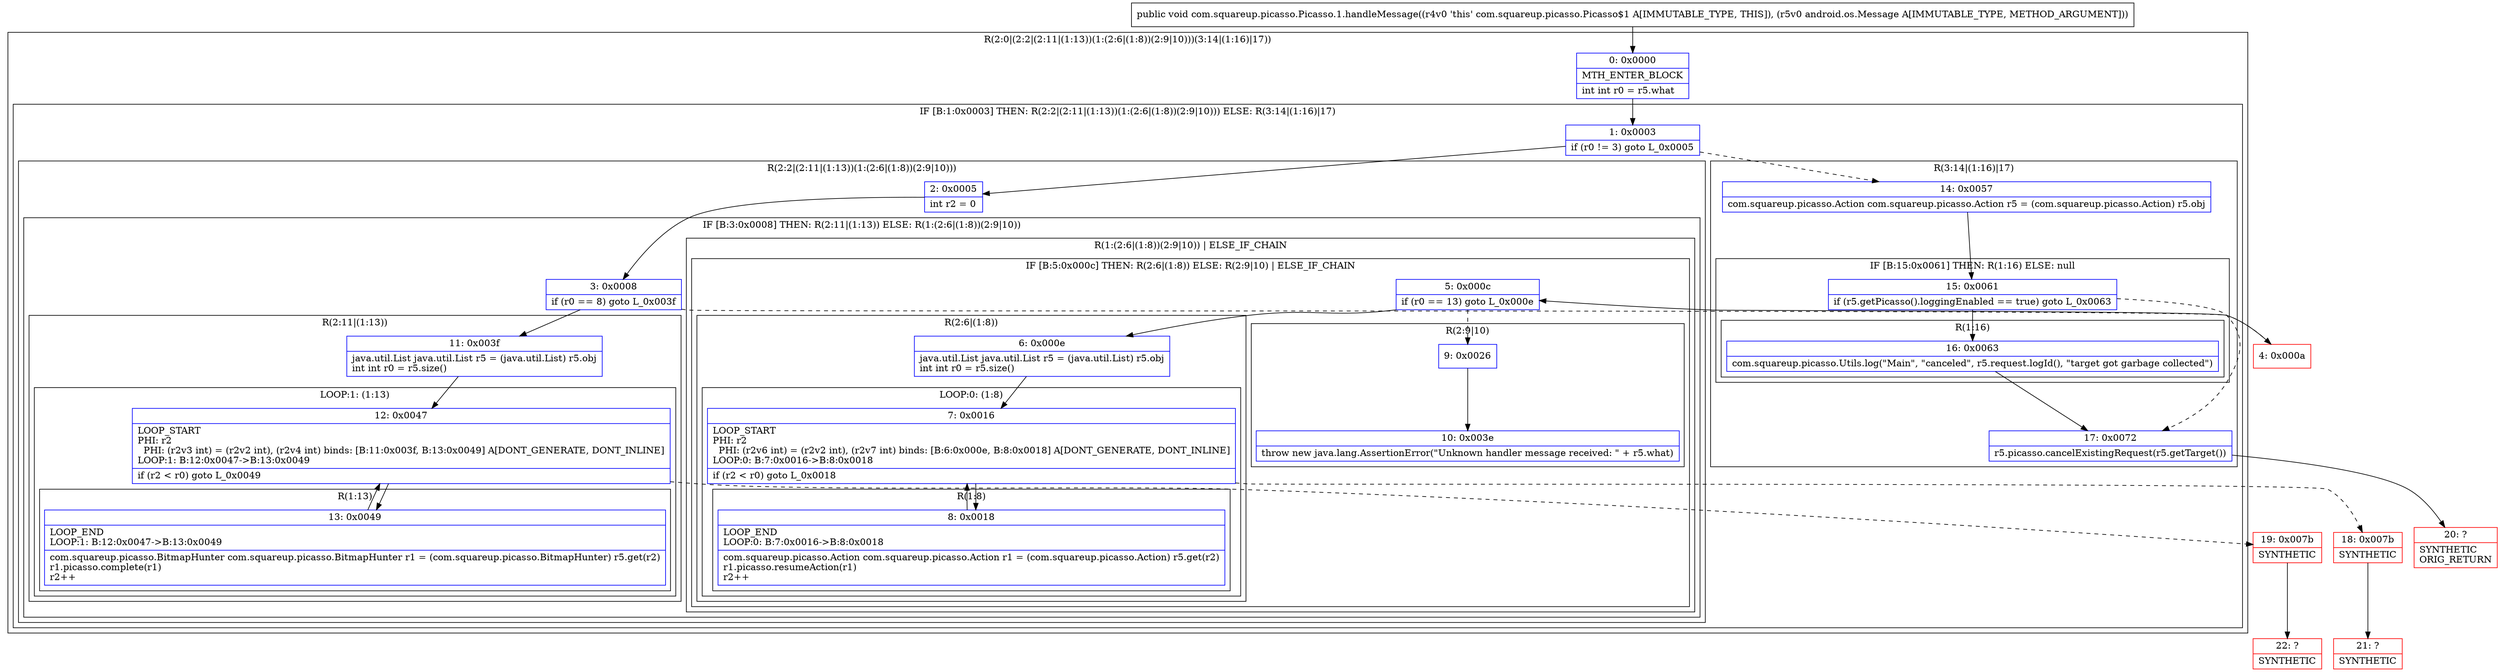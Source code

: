 digraph "CFG forcom.squareup.picasso.Picasso.1.handleMessage(Landroid\/os\/Message;)V" {
subgraph cluster_Region_2044412756 {
label = "R(2:0|(2:2|(2:11|(1:13))(1:(2:6|(1:8))(2:9|10)))(3:14|(1:16)|17))";
node [shape=record,color=blue];
Node_0 [shape=record,label="{0\:\ 0x0000|MTH_ENTER_BLOCK\l|int int r0 = r5.what\l}"];
subgraph cluster_IfRegion_1555952979 {
label = "IF [B:1:0x0003] THEN: R(2:2|(2:11|(1:13))(1:(2:6|(1:8))(2:9|10))) ELSE: R(3:14|(1:16)|17)";
node [shape=record,color=blue];
Node_1 [shape=record,label="{1\:\ 0x0003|if (r0 != 3) goto L_0x0005\l}"];
subgraph cluster_Region_676744862 {
label = "R(2:2|(2:11|(1:13))(1:(2:6|(1:8))(2:9|10)))";
node [shape=record,color=blue];
Node_2 [shape=record,label="{2\:\ 0x0005|int r2 = 0\l}"];
subgraph cluster_IfRegion_747644622 {
label = "IF [B:3:0x0008] THEN: R(2:11|(1:13)) ELSE: R(1:(2:6|(1:8))(2:9|10))";
node [shape=record,color=blue];
Node_3 [shape=record,label="{3\:\ 0x0008|if (r0 == 8) goto L_0x003f\l}"];
subgraph cluster_Region_1669896126 {
label = "R(2:11|(1:13))";
node [shape=record,color=blue];
Node_11 [shape=record,label="{11\:\ 0x003f|java.util.List java.util.List r5 = (java.util.List) r5.obj\lint int r0 = r5.size()\l}"];
subgraph cluster_LoopRegion_1727503140 {
label = "LOOP:1: (1:13)";
node [shape=record,color=blue];
Node_12 [shape=record,label="{12\:\ 0x0047|LOOP_START\lPHI: r2 \l  PHI: (r2v3 int) = (r2v2 int), (r2v4 int) binds: [B:11:0x003f, B:13:0x0049] A[DONT_GENERATE, DONT_INLINE]\lLOOP:1: B:12:0x0047\-\>B:13:0x0049\l|if (r2 \< r0) goto L_0x0049\l}"];
subgraph cluster_Region_335637302 {
label = "R(1:13)";
node [shape=record,color=blue];
Node_13 [shape=record,label="{13\:\ 0x0049|LOOP_END\lLOOP:1: B:12:0x0047\-\>B:13:0x0049\l|com.squareup.picasso.BitmapHunter com.squareup.picasso.BitmapHunter r1 = (com.squareup.picasso.BitmapHunter) r5.get(r2)\lr1.picasso.complete(r1)\lr2++\l}"];
}
}
}
subgraph cluster_Region_1950398149 {
label = "R(1:(2:6|(1:8))(2:9|10)) | ELSE_IF_CHAIN\l";
node [shape=record,color=blue];
subgraph cluster_IfRegion_454206140 {
label = "IF [B:5:0x000c] THEN: R(2:6|(1:8)) ELSE: R(2:9|10) | ELSE_IF_CHAIN\l";
node [shape=record,color=blue];
Node_5 [shape=record,label="{5\:\ 0x000c|if (r0 == 13) goto L_0x000e\l}"];
subgraph cluster_Region_11168679 {
label = "R(2:6|(1:8))";
node [shape=record,color=blue];
Node_6 [shape=record,label="{6\:\ 0x000e|java.util.List java.util.List r5 = (java.util.List) r5.obj\lint int r0 = r5.size()\l}"];
subgraph cluster_LoopRegion_2085559258 {
label = "LOOP:0: (1:8)";
node [shape=record,color=blue];
Node_7 [shape=record,label="{7\:\ 0x0016|LOOP_START\lPHI: r2 \l  PHI: (r2v6 int) = (r2v2 int), (r2v7 int) binds: [B:6:0x000e, B:8:0x0018] A[DONT_GENERATE, DONT_INLINE]\lLOOP:0: B:7:0x0016\-\>B:8:0x0018\l|if (r2 \< r0) goto L_0x0018\l}"];
subgraph cluster_Region_948660553 {
label = "R(1:8)";
node [shape=record,color=blue];
Node_8 [shape=record,label="{8\:\ 0x0018|LOOP_END\lLOOP:0: B:7:0x0016\-\>B:8:0x0018\l|com.squareup.picasso.Action com.squareup.picasso.Action r1 = (com.squareup.picasso.Action) r5.get(r2)\lr1.picasso.resumeAction(r1)\lr2++\l}"];
}
}
}
subgraph cluster_Region_886908287 {
label = "R(2:9|10)";
node [shape=record,color=blue];
Node_9 [shape=record,label="{9\:\ 0x0026}"];
Node_10 [shape=record,label="{10\:\ 0x003e|throw new java.lang.AssertionError(\"Unknown handler message received: \" + r5.what)\l}"];
}
}
}
}
}
subgraph cluster_Region_955286377 {
label = "R(3:14|(1:16)|17)";
node [shape=record,color=blue];
Node_14 [shape=record,label="{14\:\ 0x0057|com.squareup.picasso.Action com.squareup.picasso.Action r5 = (com.squareup.picasso.Action) r5.obj\l}"];
subgraph cluster_IfRegion_190119497 {
label = "IF [B:15:0x0061] THEN: R(1:16) ELSE: null";
node [shape=record,color=blue];
Node_15 [shape=record,label="{15\:\ 0x0061|if (r5.getPicasso().loggingEnabled == true) goto L_0x0063\l}"];
subgraph cluster_Region_652156859 {
label = "R(1:16)";
node [shape=record,color=blue];
Node_16 [shape=record,label="{16\:\ 0x0063|com.squareup.picasso.Utils.log(\"Main\", \"canceled\", r5.request.logId(), \"target got garbage collected\")\l}"];
}
}
Node_17 [shape=record,label="{17\:\ 0x0072|r5.picasso.cancelExistingRequest(r5.getTarget())\l}"];
}
}
}
Node_4 [shape=record,color=red,label="{4\:\ 0x000a}"];
Node_18 [shape=record,color=red,label="{18\:\ 0x007b|SYNTHETIC\l}"];
Node_19 [shape=record,color=red,label="{19\:\ 0x007b|SYNTHETIC\l}"];
Node_20 [shape=record,color=red,label="{20\:\ ?|SYNTHETIC\lORIG_RETURN\l}"];
Node_21 [shape=record,color=red,label="{21\:\ ?|SYNTHETIC\l}"];
Node_22 [shape=record,color=red,label="{22\:\ ?|SYNTHETIC\l}"];
MethodNode[shape=record,label="{public void com.squareup.picasso.Picasso.1.handleMessage((r4v0 'this' com.squareup.picasso.Picasso$1 A[IMMUTABLE_TYPE, THIS]), (r5v0 android.os.Message A[IMMUTABLE_TYPE, METHOD_ARGUMENT])) }"];
MethodNode -> Node_0;
Node_0 -> Node_1;
Node_1 -> Node_2;
Node_1 -> Node_14[style=dashed];
Node_2 -> Node_3;
Node_3 -> Node_4[style=dashed];
Node_3 -> Node_11;
Node_11 -> Node_12;
Node_12 -> Node_13;
Node_12 -> Node_19[style=dashed];
Node_13 -> Node_12;
Node_5 -> Node_6;
Node_5 -> Node_9[style=dashed];
Node_6 -> Node_7;
Node_7 -> Node_8;
Node_7 -> Node_18[style=dashed];
Node_8 -> Node_7;
Node_9 -> Node_10;
Node_14 -> Node_15;
Node_15 -> Node_16;
Node_15 -> Node_17[style=dashed];
Node_16 -> Node_17;
Node_17 -> Node_20;
Node_4 -> Node_5;
Node_18 -> Node_21;
Node_19 -> Node_22;
}

